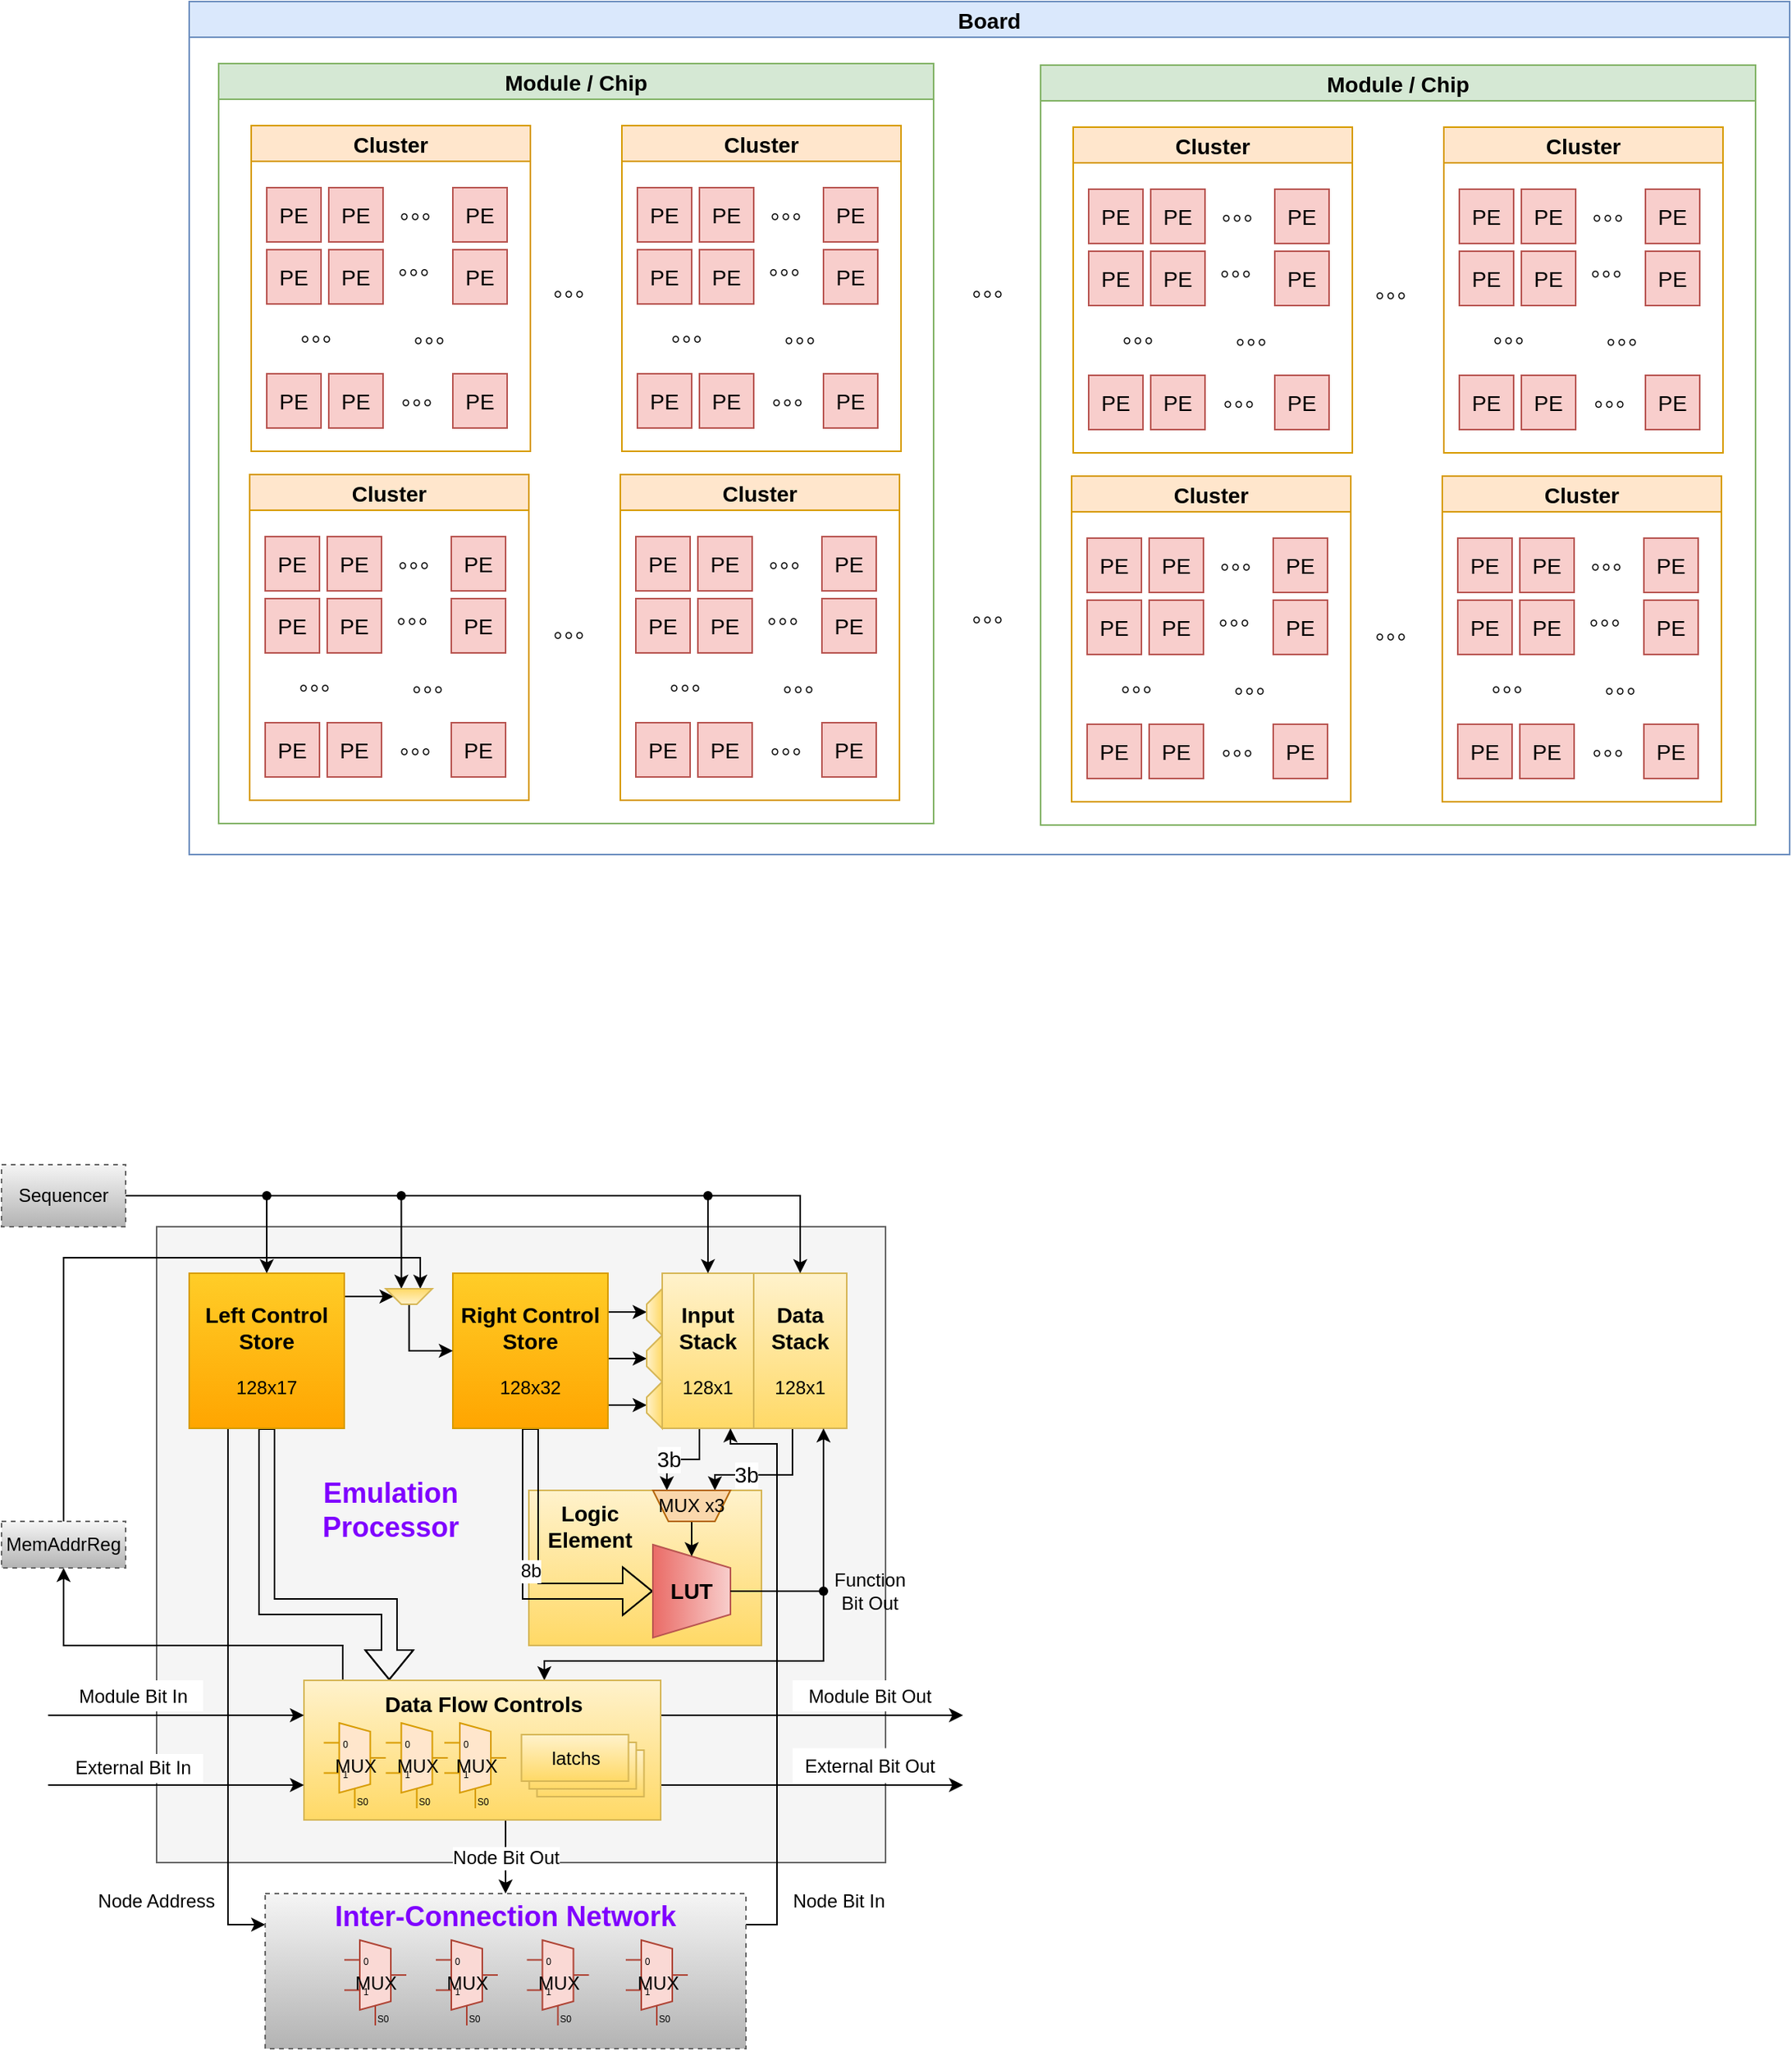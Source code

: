 <mxfile version="25.0.3">
  <diagram name="第 1 页" id="XUbEhQ1bskCTZdBXs4Iz">
    <mxGraphModel dx="2603" dy="738" grid="1" gridSize="10" guides="1" tooltips="1" connect="1" arrows="1" fold="1" page="1" pageScale="1" pageWidth="1169" pageHeight="827" math="0" shadow="0">
      <root>
        <mxCell id="0" />
        <mxCell id="1" parent="0" />
        <mxCell id="D74TR6SnFDzBrUBwtWsB-1" value="" style="rounded=0;whiteSpace=wrap;html=1;fillColor=#f5f5f5;strokeColor=#666666;verticalAlign=middle;fontColor=#333333;" vertex="1" parent="1">
          <mxGeometry x="20" y="830" width="470" height="410" as="geometry" />
        </mxCell>
        <mxCell id="D74TR6SnFDzBrUBwtWsB-2" style="edgeStyle=orthogonalEdgeStyle;rounded=0;orthogonalLoop=1;jettySize=auto;html=1;fontSize=12;endArrow=classic;endFill=1;" edge="1" parent="1" source="D74TR6SnFDzBrUBwtWsB-173" target="D74TR6SnFDzBrUBwtWsB-158">
          <mxGeometry relative="1" as="geometry">
            <mxPoint x="410" y="1170" as="targetPoint" />
            <mxPoint x="480" y="1160" as="sourcePoint" />
            <Array as="points">
              <mxPoint x="450" y="1110" />
              <mxPoint x="270" y="1110" />
            </Array>
          </mxGeometry>
        </mxCell>
        <mxCell id="D74TR6SnFDzBrUBwtWsB-3" value="" style="rounded=0;whiteSpace=wrap;html=1;fillColor=#fff2cc;gradientColor=#ffd966;strokeColor=#d6b656;verticalAlign=middle;" vertex="1" parent="1">
          <mxGeometry x="260" y="1000" width="150" height="100" as="geometry" />
        </mxCell>
        <mxCell id="D74TR6SnFDzBrUBwtWsB-4" value="Board" style="swimlane;strokeColor=#6c8ebf;fontSize=14;fillColor=#dae8fc;" vertex="1" parent="1">
          <mxGeometry x="41" y="40" width="1032" height="550" as="geometry" />
        </mxCell>
        <mxCell id="D74TR6SnFDzBrUBwtWsB-5" value="Module / Chip" style="swimlane;strokeColor=#82b366;fontSize=14;fillColor=#d5e8d4;" vertex="1" parent="D74TR6SnFDzBrUBwtWsB-4">
          <mxGeometry x="19" y="40" width="461" height="490" as="geometry" />
        </mxCell>
        <mxCell id="D74TR6SnFDzBrUBwtWsB-6" value="Cluster" style="swimlane;strokeColor=#d79b00;fontSize=14;fillColor=#ffe6cc;" vertex="1" parent="D74TR6SnFDzBrUBwtWsB-5">
          <mxGeometry x="21" y="40" width="180" height="210" as="geometry" />
        </mxCell>
        <mxCell id="D74TR6SnFDzBrUBwtWsB-7" value="PE" style="whiteSpace=wrap;html=1;aspect=fixed;strokeColor=#b85450;fontSize=14;fillColor=#f8cecc;" vertex="1" parent="D74TR6SnFDzBrUBwtWsB-6">
          <mxGeometry x="10" y="40" width="35" height="35" as="geometry" />
        </mxCell>
        <mxCell id="D74TR6SnFDzBrUBwtWsB-8" value="PE" style="whiteSpace=wrap;html=1;aspect=fixed;strokeColor=#b85450;fontSize=14;fillColor=#f8cecc;" vertex="1" parent="D74TR6SnFDzBrUBwtWsB-6">
          <mxGeometry x="50" y="40" width="35" height="35" as="geometry" />
        </mxCell>
        <mxCell id="D74TR6SnFDzBrUBwtWsB-9" value="PE" style="whiteSpace=wrap;html=1;aspect=fixed;strokeColor=#b85450;fontSize=14;fillColor=#f8cecc;" vertex="1" parent="D74TR6SnFDzBrUBwtWsB-6">
          <mxGeometry x="130" y="40" width="35" height="35" as="geometry" />
        </mxCell>
        <mxCell id="D74TR6SnFDzBrUBwtWsB-10" value="PE" style="whiteSpace=wrap;html=1;aspect=fixed;strokeColor=#b85450;fontSize=14;fillColor=#f8cecc;" vertex="1" parent="D74TR6SnFDzBrUBwtWsB-6">
          <mxGeometry x="10" y="80" width="35" height="35" as="geometry" />
        </mxCell>
        <mxCell id="D74TR6SnFDzBrUBwtWsB-11" value="PE" style="whiteSpace=wrap;html=1;aspect=fixed;strokeColor=#b85450;fontSize=14;fillColor=#f8cecc;" vertex="1" parent="D74TR6SnFDzBrUBwtWsB-6">
          <mxGeometry x="50" y="80" width="35" height="35" as="geometry" />
        </mxCell>
        <mxCell id="D74TR6SnFDzBrUBwtWsB-12" value="PE" style="whiteSpace=wrap;html=1;aspect=fixed;strokeColor=#b85450;fontSize=14;fillColor=#f8cecc;" vertex="1" parent="D74TR6SnFDzBrUBwtWsB-6">
          <mxGeometry x="130" y="80" width="35" height="35" as="geometry" />
        </mxCell>
        <mxCell id="D74TR6SnFDzBrUBwtWsB-13" value="PE" style="whiteSpace=wrap;html=1;aspect=fixed;strokeColor=#b85450;fontSize=14;fillColor=#f8cecc;" vertex="1" parent="D74TR6SnFDzBrUBwtWsB-6">
          <mxGeometry x="10" y="160" width="35" height="35" as="geometry" />
        </mxCell>
        <mxCell id="D74TR6SnFDzBrUBwtWsB-14" value="PE" style="whiteSpace=wrap;html=1;aspect=fixed;strokeColor=#b85450;fontSize=14;fillColor=#f8cecc;" vertex="1" parent="D74TR6SnFDzBrUBwtWsB-6">
          <mxGeometry x="50" y="160" width="35" height="35" as="geometry" />
        </mxCell>
        <mxCell id="D74TR6SnFDzBrUBwtWsB-15" value="PE" style="whiteSpace=wrap;html=1;aspect=fixed;strokeColor=#b85450;fontSize=14;fillColor=#f8cecc;" vertex="1" parent="D74TR6SnFDzBrUBwtWsB-6">
          <mxGeometry x="130" y="160" width="35" height="35" as="geometry" />
        </mxCell>
        <mxCell id="D74TR6SnFDzBrUBwtWsB-16" value="。。。" style="text;html=1;strokeColor=none;fillColor=none;align=center;verticalAlign=middle;whiteSpace=wrap;rounded=0;fontSize=14;fontColor=#000000;" vertex="1" parent="D74TR6SnFDzBrUBwtWsB-6">
          <mxGeometry x="90" y="40" width="40" height="30" as="geometry" />
        </mxCell>
        <mxCell id="D74TR6SnFDzBrUBwtWsB-17" value="。。。" style="text;html=1;strokeColor=none;fillColor=none;align=center;verticalAlign=middle;whiteSpace=wrap;rounded=0;fontSize=14;fontColor=#000000;" vertex="1" parent="D74TR6SnFDzBrUBwtWsB-6">
          <mxGeometry x="89" y="76" width="40" height="30" as="geometry" />
        </mxCell>
        <mxCell id="D74TR6SnFDzBrUBwtWsB-18" value="。。。" style="text;html=1;strokeColor=none;fillColor=none;align=center;verticalAlign=middle;whiteSpace=wrap;rounded=0;fontSize=14;fontColor=#000000;" vertex="1" parent="D74TR6SnFDzBrUBwtWsB-6">
          <mxGeometry x="91" y="160" width="40" height="30" as="geometry" />
        </mxCell>
        <mxCell id="D74TR6SnFDzBrUBwtWsB-19" value="。。。" style="text;html=1;strokeColor=none;fillColor=none;align=center;verticalAlign=middle;whiteSpace=wrap;rounded=0;fontSize=14;fontColor=#000000;" vertex="1" parent="D74TR6SnFDzBrUBwtWsB-6">
          <mxGeometry x="26" y="119" width="40" height="30" as="geometry" />
        </mxCell>
        <mxCell id="D74TR6SnFDzBrUBwtWsB-20" value="。。。" style="text;html=1;strokeColor=none;fillColor=none;align=center;verticalAlign=middle;whiteSpace=wrap;rounded=0;fontSize=14;fontColor=#000000;" vertex="1" parent="D74TR6SnFDzBrUBwtWsB-6">
          <mxGeometry x="99" y="120" width="40" height="30" as="geometry" />
        </mxCell>
        <mxCell id="D74TR6SnFDzBrUBwtWsB-21" value="。。。" style="text;html=1;strokeColor=none;fillColor=none;align=center;verticalAlign=middle;whiteSpace=wrap;rounded=0;fontSize=14;fontColor=#000000;" vertex="1" parent="D74TR6SnFDzBrUBwtWsB-5">
          <mxGeometry x="210" y="130" width="40" height="30" as="geometry" />
        </mxCell>
        <mxCell id="D74TR6SnFDzBrUBwtWsB-22" value="。。。" style="text;html=1;strokeColor=none;fillColor=none;align=center;verticalAlign=middle;whiteSpace=wrap;rounded=0;fontSize=14;fontColor=#000000;" vertex="1" parent="D74TR6SnFDzBrUBwtWsB-5">
          <mxGeometry x="210" y="350" width="40" height="30" as="geometry" />
        </mxCell>
        <mxCell id="D74TR6SnFDzBrUBwtWsB-23" value="Cluster" style="swimlane;strokeColor=#d79b00;fontSize=14;fillColor=#ffe6cc;" vertex="1" parent="D74TR6SnFDzBrUBwtWsB-5">
          <mxGeometry x="260" y="40" width="180" height="210" as="geometry" />
        </mxCell>
        <mxCell id="D74TR6SnFDzBrUBwtWsB-24" value="PE" style="whiteSpace=wrap;html=1;aspect=fixed;strokeColor=#b85450;fontSize=14;fillColor=#f8cecc;" vertex="1" parent="D74TR6SnFDzBrUBwtWsB-23">
          <mxGeometry x="10" y="40" width="35" height="35" as="geometry" />
        </mxCell>
        <mxCell id="D74TR6SnFDzBrUBwtWsB-25" value="PE" style="whiteSpace=wrap;html=1;aspect=fixed;strokeColor=#b85450;fontSize=14;fillColor=#f8cecc;" vertex="1" parent="D74TR6SnFDzBrUBwtWsB-23">
          <mxGeometry x="50" y="40" width="35" height="35" as="geometry" />
        </mxCell>
        <mxCell id="D74TR6SnFDzBrUBwtWsB-26" value="PE" style="whiteSpace=wrap;html=1;aspect=fixed;strokeColor=#b85450;fontSize=14;fillColor=#f8cecc;" vertex="1" parent="D74TR6SnFDzBrUBwtWsB-23">
          <mxGeometry x="130" y="40" width="35" height="35" as="geometry" />
        </mxCell>
        <mxCell id="D74TR6SnFDzBrUBwtWsB-27" value="PE" style="whiteSpace=wrap;html=1;aspect=fixed;strokeColor=#b85450;fontSize=14;fillColor=#f8cecc;" vertex="1" parent="D74TR6SnFDzBrUBwtWsB-23">
          <mxGeometry x="10" y="80" width="35" height="35" as="geometry" />
        </mxCell>
        <mxCell id="D74TR6SnFDzBrUBwtWsB-28" value="PE" style="whiteSpace=wrap;html=1;aspect=fixed;strokeColor=#b85450;fontSize=14;fillColor=#f8cecc;" vertex="1" parent="D74TR6SnFDzBrUBwtWsB-23">
          <mxGeometry x="50" y="80" width="35" height="35" as="geometry" />
        </mxCell>
        <mxCell id="D74TR6SnFDzBrUBwtWsB-29" value="PE" style="whiteSpace=wrap;html=1;aspect=fixed;strokeColor=#b85450;fontSize=14;fillColor=#f8cecc;" vertex="1" parent="D74TR6SnFDzBrUBwtWsB-23">
          <mxGeometry x="130" y="80" width="35" height="35" as="geometry" />
        </mxCell>
        <mxCell id="D74TR6SnFDzBrUBwtWsB-30" value="PE" style="whiteSpace=wrap;html=1;aspect=fixed;strokeColor=#b85450;fontSize=14;fillColor=#f8cecc;" vertex="1" parent="D74TR6SnFDzBrUBwtWsB-23">
          <mxGeometry x="10" y="160" width="35" height="35" as="geometry" />
        </mxCell>
        <mxCell id="D74TR6SnFDzBrUBwtWsB-31" value="PE" style="whiteSpace=wrap;html=1;aspect=fixed;strokeColor=#b85450;fontSize=14;fillColor=#f8cecc;" vertex="1" parent="D74TR6SnFDzBrUBwtWsB-23">
          <mxGeometry x="50" y="160" width="35" height="35" as="geometry" />
        </mxCell>
        <mxCell id="D74TR6SnFDzBrUBwtWsB-32" value="PE" style="whiteSpace=wrap;html=1;aspect=fixed;strokeColor=#b85450;fontSize=14;fillColor=#f8cecc;" vertex="1" parent="D74TR6SnFDzBrUBwtWsB-23">
          <mxGeometry x="130" y="160" width="35" height="35" as="geometry" />
        </mxCell>
        <mxCell id="D74TR6SnFDzBrUBwtWsB-33" value="。。。" style="text;html=1;strokeColor=none;fillColor=none;align=center;verticalAlign=middle;whiteSpace=wrap;rounded=0;fontSize=14;fontColor=#000000;" vertex="1" parent="D74TR6SnFDzBrUBwtWsB-23">
          <mxGeometry x="90" y="40" width="40" height="30" as="geometry" />
        </mxCell>
        <mxCell id="D74TR6SnFDzBrUBwtWsB-34" value="。。。" style="text;html=1;strokeColor=none;fillColor=none;align=center;verticalAlign=middle;whiteSpace=wrap;rounded=0;fontSize=14;fontColor=#000000;" vertex="1" parent="D74TR6SnFDzBrUBwtWsB-23">
          <mxGeometry x="89" y="76" width="40" height="30" as="geometry" />
        </mxCell>
        <mxCell id="D74TR6SnFDzBrUBwtWsB-35" value="。。。" style="text;html=1;strokeColor=none;fillColor=none;align=center;verticalAlign=middle;whiteSpace=wrap;rounded=0;fontSize=14;fontColor=#000000;" vertex="1" parent="D74TR6SnFDzBrUBwtWsB-23">
          <mxGeometry x="91" y="160" width="40" height="30" as="geometry" />
        </mxCell>
        <mxCell id="D74TR6SnFDzBrUBwtWsB-36" value="。。。" style="text;html=1;strokeColor=none;fillColor=none;align=center;verticalAlign=middle;whiteSpace=wrap;rounded=0;fontSize=14;fontColor=#000000;" vertex="1" parent="D74TR6SnFDzBrUBwtWsB-23">
          <mxGeometry x="26" y="119" width="40" height="30" as="geometry" />
        </mxCell>
        <mxCell id="D74TR6SnFDzBrUBwtWsB-37" value="。。。" style="text;html=1;strokeColor=none;fillColor=none;align=center;verticalAlign=middle;whiteSpace=wrap;rounded=0;fontSize=14;fontColor=#000000;" vertex="1" parent="D74TR6SnFDzBrUBwtWsB-23">
          <mxGeometry x="99" y="120" width="40" height="30" as="geometry" />
        </mxCell>
        <mxCell id="D74TR6SnFDzBrUBwtWsB-38" value="Cluster" style="swimlane;strokeColor=#d79b00;fontSize=14;fillColor=#ffe6cc;" vertex="1" parent="D74TR6SnFDzBrUBwtWsB-5">
          <mxGeometry x="20" y="265" width="180" height="210" as="geometry" />
        </mxCell>
        <mxCell id="D74TR6SnFDzBrUBwtWsB-39" value="PE" style="whiteSpace=wrap;html=1;aspect=fixed;strokeColor=#b85450;fontSize=14;fillColor=#f8cecc;" vertex="1" parent="D74TR6SnFDzBrUBwtWsB-38">
          <mxGeometry x="10" y="40" width="35" height="35" as="geometry" />
        </mxCell>
        <mxCell id="D74TR6SnFDzBrUBwtWsB-40" value="PE" style="whiteSpace=wrap;html=1;aspect=fixed;strokeColor=#b85450;fontSize=14;fillColor=#f8cecc;" vertex="1" parent="D74TR6SnFDzBrUBwtWsB-38">
          <mxGeometry x="50" y="40" width="35" height="35" as="geometry" />
        </mxCell>
        <mxCell id="D74TR6SnFDzBrUBwtWsB-41" value="PE" style="whiteSpace=wrap;html=1;aspect=fixed;strokeColor=#b85450;fontSize=14;fillColor=#f8cecc;" vertex="1" parent="D74TR6SnFDzBrUBwtWsB-38">
          <mxGeometry x="130" y="40" width="35" height="35" as="geometry" />
        </mxCell>
        <mxCell id="D74TR6SnFDzBrUBwtWsB-42" value="PE" style="whiteSpace=wrap;html=1;aspect=fixed;strokeColor=#b85450;fontSize=14;fillColor=#f8cecc;" vertex="1" parent="D74TR6SnFDzBrUBwtWsB-38">
          <mxGeometry x="10" y="80" width="35" height="35" as="geometry" />
        </mxCell>
        <mxCell id="D74TR6SnFDzBrUBwtWsB-43" value="PE" style="whiteSpace=wrap;html=1;aspect=fixed;strokeColor=#b85450;fontSize=14;fillColor=#f8cecc;" vertex="1" parent="D74TR6SnFDzBrUBwtWsB-38">
          <mxGeometry x="50" y="80" width="35" height="35" as="geometry" />
        </mxCell>
        <mxCell id="D74TR6SnFDzBrUBwtWsB-44" value="PE" style="whiteSpace=wrap;html=1;aspect=fixed;strokeColor=#b85450;fontSize=14;fillColor=#f8cecc;" vertex="1" parent="D74TR6SnFDzBrUBwtWsB-38">
          <mxGeometry x="130" y="80" width="35" height="35" as="geometry" />
        </mxCell>
        <mxCell id="D74TR6SnFDzBrUBwtWsB-45" value="PE" style="whiteSpace=wrap;html=1;aspect=fixed;strokeColor=#b85450;fontSize=14;fillColor=#f8cecc;" vertex="1" parent="D74TR6SnFDzBrUBwtWsB-38">
          <mxGeometry x="10" y="160" width="35" height="35" as="geometry" />
        </mxCell>
        <mxCell id="D74TR6SnFDzBrUBwtWsB-46" value="PE" style="whiteSpace=wrap;html=1;aspect=fixed;strokeColor=#b85450;fontSize=14;fillColor=#f8cecc;" vertex="1" parent="D74TR6SnFDzBrUBwtWsB-38">
          <mxGeometry x="50" y="160" width="35" height="35" as="geometry" />
        </mxCell>
        <mxCell id="D74TR6SnFDzBrUBwtWsB-47" value="PE" style="whiteSpace=wrap;html=1;aspect=fixed;strokeColor=#b85450;fontSize=14;fillColor=#f8cecc;" vertex="1" parent="D74TR6SnFDzBrUBwtWsB-38">
          <mxGeometry x="130" y="160" width="35" height="35" as="geometry" />
        </mxCell>
        <mxCell id="D74TR6SnFDzBrUBwtWsB-48" value="。。。" style="text;html=1;strokeColor=none;fillColor=none;align=center;verticalAlign=middle;whiteSpace=wrap;rounded=0;fontSize=14;fontColor=#000000;" vertex="1" parent="D74TR6SnFDzBrUBwtWsB-38">
          <mxGeometry x="90" y="40" width="40" height="30" as="geometry" />
        </mxCell>
        <mxCell id="D74TR6SnFDzBrUBwtWsB-49" value="。。。" style="text;html=1;strokeColor=none;fillColor=none;align=center;verticalAlign=middle;whiteSpace=wrap;rounded=0;fontSize=14;fontColor=#000000;" vertex="1" parent="D74TR6SnFDzBrUBwtWsB-38">
          <mxGeometry x="89" y="76" width="40" height="30" as="geometry" />
        </mxCell>
        <mxCell id="D74TR6SnFDzBrUBwtWsB-50" value="。。。" style="text;html=1;strokeColor=none;fillColor=none;align=center;verticalAlign=middle;whiteSpace=wrap;rounded=0;fontSize=14;fontColor=#000000;" vertex="1" parent="D74TR6SnFDzBrUBwtWsB-38">
          <mxGeometry x="91" y="160" width="40" height="30" as="geometry" />
        </mxCell>
        <mxCell id="D74TR6SnFDzBrUBwtWsB-51" value="。。。" style="text;html=1;strokeColor=none;fillColor=none;align=center;verticalAlign=middle;whiteSpace=wrap;rounded=0;fontSize=14;fontColor=#000000;" vertex="1" parent="D74TR6SnFDzBrUBwtWsB-38">
          <mxGeometry x="26" y="119" width="40" height="30" as="geometry" />
        </mxCell>
        <mxCell id="D74TR6SnFDzBrUBwtWsB-52" value="。。。" style="text;html=1;strokeColor=none;fillColor=none;align=center;verticalAlign=middle;whiteSpace=wrap;rounded=0;fontSize=14;fontColor=#000000;" vertex="1" parent="D74TR6SnFDzBrUBwtWsB-38">
          <mxGeometry x="99" y="120" width="40" height="30" as="geometry" />
        </mxCell>
        <mxCell id="D74TR6SnFDzBrUBwtWsB-53" value="Cluster" style="swimlane;strokeColor=#d79b00;fontSize=14;fillColor=#ffe6cc;" vertex="1" parent="D74TR6SnFDzBrUBwtWsB-5">
          <mxGeometry x="259" y="265" width="180" height="210" as="geometry" />
        </mxCell>
        <mxCell id="D74TR6SnFDzBrUBwtWsB-54" value="PE" style="whiteSpace=wrap;html=1;aspect=fixed;strokeColor=#b85450;fontSize=14;fillColor=#f8cecc;" vertex="1" parent="D74TR6SnFDzBrUBwtWsB-53">
          <mxGeometry x="10" y="40" width="35" height="35" as="geometry" />
        </mxCell>
        <mxCell id="D74TR6SnFDzBrUBwtWsB-55" value="PE" style="whiteSpace=wrap;html=1;aspect=fixed;strokeColor=#b85450;fontSize=14;fillColor=#f8cecc;" vertex="1" parent="D74TR6SnFDzBrUBwtWsB-53">
          <mxGeometry x="50" y="40" width="35" height="35" as="geometry" />
        </mxCell>
        <mxCell id="D74TR6SnFDzBrUBwtWsB-56" value="PE" style="whiteSpace=wrap;html=1;aspect=fixed;strokeColor=#b85450;fontSize=14;fillColor=#f8cecc;" vertex="1" parent="D74TR6SnFDzBrUBwtWsB-53">
          <mxGeometry x="130" y="40" width="35" height="35" as="geometry" />
        </mxCell>
        <mxCell id="D74TR6SnFDzBrUBwtWsB-57" value="PE" style="whiteSpace=wrap;html=1;aspect=fixed;strokeColor=#b85450;fontSize=14;fillColor=#f8cecc;" vertex="1" parent="D74TR6SnFDzBrUBwtWsB-53">
          <mxGeometry x="10" y="80" width="35" height="35" as="geometry" />
        </mxCell>
        <mxCell id="D74TR6SnFDzBrUBwtWsB-58" value="PE" style="whiteSpace=wrap;html=1;aspect=fixed;strokeColor=#b85450;fontSize=14;fillColor=#f8cecc;" vertex="1" parent="D74TR6SnFDzBrUBwtWsB-53">
          <mxGeometry x="50" y="80" width="35" height="35" as="geometry" />
        </mxCell>
        <mxCell id="D74TR6SnFDzBrUBwtWsB-59" value="PE" style="whiteSpace=wrap;html=1;aspect=fixed;strokeColor=#b85450;fontSize=14;fillColor=#f8cecc;" vertex="1" parent="D74TR6SnFDzBrUBwtWsB-53">
          <mxGeometry x="130" y="80" width="35" height="35" as="geometry" />
        </mxCell>
        <mxCell id="D74TR6SnFDzBrUBwtWsB-60" value="PE" style="whiteSpace=wrap;html=1;aspect=fixed;strokeColor=#b85450;fontSize=14;fillColor=#f8cecc;" vertex="1" parent="D74TR6SnFDzBrUBwtWsB-53">
          <mxGeometry x="10" y="160" width="35" height="35" as="geometry" />
        </mxCell>
        <mxCell id="D74TR6SnFDzBrUBwtWsB-61" value="PE" style="whiteSpace=wrap;html=1;aspect=fixed;strokeColor=#b85450;fontSize=14;fillColor=#f8cecc;" vertex="1" parent="D74TR6SnFDzBrUBwtWsB-53">
          <mxGeometry x="50" y="160" width="35" height="35" as="geometry" />
        </mxCell>
        <mxCell id="D74TR6SnFDzBrUBwtWsB-62" value="PE" style="whiteSpace=wrap;html=1;aspect=fixed;strokeColor=#b85450;fontSize=14;fillColor=#f8cecc;" vertex="1" parent="D74TR6SnFDzBrUBwtWsB-53">
          <mxGeometry x="130" y="160" width="35" height="35" as="geometry" />
        </mxCell>
        <mxCell id="D74TR6SnFDzBrUBwtWsB-63" value="。。。" style="text;html=1;strokeColor=none;fillColor=none;align=center;verticalAlign=middle;whiteSpace=wrap;rounded=0;fontSize=14;fontColor=#000000;" vertex="1" parent="D74TR6SnFDzBrUBwtWsB-53">
          <mxGeometry x="90" y="40" width="40" height="30" as="geometry" />
        </mxCell>
        <mxCell id="D74TR6SnFDzBrUBwtWsB-64" value="。。。" style="text;html=1;strokeColor=none;fillColor=none;align=center;verticalAlign=middle;whiteSpace=wrap;rounded=0;fontSize=14;fontColor=#000000;" vertex="1" parent="D74TR6SnFDzBrUBwtWsB-53">
          <mxGeometry x="89" y="76" width="40" height="30" as="geometry" />
        </mxCell>
        <mxCell id="D74TR6SnFDzBrUBwtWsB-65" value="。。。" style="text;html=1;strokeColor=none;fillColor=none;align=center;verticalAlign=middle;whiteSpace=wrap;rounded=0;fontSize=14;fontColor=#000000;" vertex="1" parent="D74TR6SnFDzBrUBwtWsB-53">
          <mxGeometry x="91" y="160" width="40" height="30" as="geometry" />
        </mxCell>
        <mxCell id="D74TR6SnFDzBrUBwtWsB-66" value="。。。" style="text;html=1;strokeColor=none;fillColor=none;align=center;verticalAlign=middle;whiteSpace=wrap;rounded=0;fontSize=14;fontColor=#000000;" vertex="1" parent="D74TR6SnFDzBrUBwtWsB-53">
          <mxGeometry x="26" y="119" width="40" height="30" as="geometry" />
        </mxCell>
        <mxCell id="D74TR6SnFDzBrUBwtWsB-67" value="。。。" style="text;html=1;strokeColor=none;fillColor=none;align=center;verticalAlign=middle;whiteSpace=wrap;rounded=0;fontSize=14;fontColor=#000000;" vertex="1" parent="D74TR6SnFDzBrUBwtWsB-53">
          <mxGeometry x="99" y="120" width="40" height="30" as="geometry" />
        </mxCell>
        <mxCell id="D74TR6SnFDzBrUBwtWsB-68" value="。。。" style="text;html=1;strokeColor=none;fillColor=none;align=center;verticalAlign=middle;whiteSpace=wrap;rounded=0;fontSize=14;fontColor=#000000;" vertex="1" parent="D74TR6SnFDzBrUBwtWsB-4">
          <mxGeometry x="499" y="170" width="40" height="30" as="geometry" />
        </mxCell>
        <mxCell id="D74TR6SnFDzBrUBwtWsB-69" value="。。。" style="text;html=1;strokeColor=none;fillColor=none;align=center;verticalAlign=middle;whiteSpace=wrap;rounded=0;fontSize=14;fontColor=#000000;" vertex="1" parent="D74TR6SnFDzBrUBwtWsB-4">
          <mxGeometry x="499" y="380" width="40" height="30" as="geometry" />
        </mxCell>
        <mxCell id="D74TR6SnFDzBrUBwtWsB-70" value="Module / Chip" style="swimlane;strokeColor=#82b366;fontSize=14;fillColor=#d5e8d4;" vertex="1" parent="D74TR6SnFDzBrUBwtWsB-4">
          <mxGeometry x="549" y="41" width="461" height="490" as="geometry" />
        </mxCell>
        <mxCell id="D74TR6SnFDzBrUBwtWsB-71" value="Cluster" style="swimlane;strokeColor=#d79b00;fontSize=14;fillColor=#ffe6cc;" vertex="1" parent="D74TR6SnFDzBrUBwtWsB-70">
          <mxGeometry x="21" y="40" width="180" height="210" as="geometry" />
        </mxCell>
        <mxCell id="D74TR6SnFDzBrUBwtWsB-72" value="PE" style="whiteSpace=wrap;html=1;aspect=fixed;strokeColor=#b85450;fontSize=14;fillColor=#f8cecc;" vertex="1" parent="D74TR6SnFDzBrUBwtWsB-71">
          <mxGeometry x="10" y="40" width="35" height="35" as="geometry" />
        </mxCell>
        <mxCell id="D74TR6SnFDzBrUBwtWsB-73" value="PE" style="whiteSpace=wrap;html=1;aspect=fixed;strokeColor=#b85450;fontSize=14;fillColor=#f8cecc;" vertex="1" parent="D74TR6SnFDzBrUBwtWsB-71">
          <mxGeometry x="50" y="40" width="35" height="35" as="geometry" />
        </mxCell>
        <mxCell id="D74TR6SnFDzBrUBwtWsB-74" value="PE" style="whiteSpace=wrap;html=1;aspect=fixed;strokeColor=#b85450;fontSize=14;fillColor=#f8cecc;" vertex="1" parent="D74TR6SnFDzBrUBwtWsB-71">
          <mxGeometry x="130" y="40" width="35" height="35" as="geometry" />
        </mxCell>
        <mxCell id="D74TR6SnFDzBrUBwtWsB-75" value="PE" style="whiteSpace=wrap;html=1;aspect=fixed;strokeColor=#b85450;fontSize=14;fillColor=#f8cecc;" vertex="1" parent="D74TR6SnFDzBrUBwtWsB-71">
          <mxGeometry x="10" y="80" width="35" height="35" as="geometry" />
        </mxCell>
        <mxCell id="D74TR6SnFDzBrUBwtWsB-76" value="PE" style="whiteSpace=wrap;html=1;aspect=fixed;strokeColor=#b85450;fontSize=14;fillColor=#f8cecc;" vertex="1" parent="D74TR6SnFDzBrUBwtWsB-71">
          <mxGeometry x="50" y="80" width="35" height="35" as="geometry" />
        </mxCell>
        <mxCell id="D74TR6SnFDzBrUBwtWsB-77" value="PE" style="whiteSpace=wrap;html=1;aspect=fixed;strokeColor=#b85450;fontSize=14;fillColor=#f8cecc;" vertex="1" parent="D74TR6SnFDzBrUBwtWsB-71">
          <mxGeometry x="130" y="80" width="35" height="35" as="geometry" />
        </mxCell>
        <mxCell id="D74TR6SnFDzBrUBwtWsB-78" value="PE" style="whiteSpace=wrap;html=1;aspect=fixed;strokeColor=#b85450;fontSize=14;fillColor=#f8cecc;" vertex="1" parent="D74TR6SnFDzBrUBwtWsB-71">
          <mxGeometry x="10" y="160" width="35" height="35" as="geometry" />
        </mxCell>
        <mxCell id="D74TR6SnFDzBrUBwtWsB-79" value="PE" style="whiteSpace=wrap;html=1;aspect=fixed;strokeColor=#b85450;fontSize=14;fillColor=#f8cecc;" vertex="1" parent="D74TR6SnFDzBrUBwtWsB-71">
          <mxGeometry x="50" y="160" width="35" height="35" as="geometry" />
        </mxCell>
        <mxCell id="D74TR6SnFDzBrUBwtWsB-80" value="PE" style="whiteSpace=wrap;html=1;aspect=fixed;strokeColor=#b85450;fontSize=14;fillColor=#f8cecc;" vertex="1" parent="D74TR6SnFDzBrUBwtWsB-71">
          <mxGeometry x="130" y="160" width="35" height="35" as="geometry" />
        </mxCell>
        <mxCell id="D74TR6SnFDzBrUBwtWsB-81" value="。。。" style="text;html=1;strokeColor=none;fillColor=none;align=center;verticalAlign=middle;whiteSpace=wrap;rounded=0;fontSize=14;fontColor=#000000;" vertex="1" parent="D74TR6SnFDzBrUBwtWsB-71">
          <mxGeometry x="90" y="40" width="40" height="30" as="geometry" />
        </mxCell>
        <mxCell id="D74TR6SnFDzBrUBwtWsB-82" value="。。。" style="text;html=1;strokeColor=none;fillColor=none;align=center;verticalAlign=middle;whiteSpace=wrap;rounded=0;fontSize=14;fontColor=#000000;" vertex="1" parent="D74TR6SnFDzBrUBwtWsB-71">
          <mxGeometry x="89" y="76" width="40" height="30" as="geometry" />
        </mxCell>
        <mxCell id="D74TR6SnFDzBrUBwtWsB-83" value="。。。" style="text;html=1;strokeColor=none;fillColor=none;align=center;verticalAlign=middle;whiteSpace=wrap;rounded=0;fontSize=14;fontColor=#000000;" vertex="1" parent="D74TR6SnFDzBrUBwtWsB-71">
          <mxGeometry x="91" y="160" width="40" height="30" as="geometry" />
        </mxCell>
        <mxCell id="D74TR6SnFDzBrUBwtWsB-84" value="。。。" style="text;html=1;strokeColor=none;fillColor=none;align=center;verticalAlign=middle;whiteSpace=wrap;rounded=0;fontSize=14;fontColor=#000000;" vertex="1" parent="D74TR6SnFDzBrUBwtWsB-71">
          <mxGeometry x="26" y="119" width="40" height="30" as="geometry" />
        </mxCell>
        <mxCell id="D74TR6SnFDzBrUBwtWsB-85" value="。。。" style="text;html=1;strokeColor=none;fillColor=none;align=center;verticalAlign=middle;whiteSpace=wrap;rounded=0;fontSize=14;fontColor=#000000;" vertex="1" parent="D74TR6SnFDzBrUBwtWsB-71">
          <mxGeometry x="99" y="120" width="40" height="30" as="geometry" />
        </mxCell>
        <mxCell id="D74TR6SnFDzBrUBwtWsB-86" value="。。。" style="text;html=1;strokeColor=none;fillColor=none;align=center;verticalAlign=middle;whiteSpace=wrap;rounded=0;fontSize=14;fontColor=#000000;" vertex="1" parent="D74TR6SnFDzBrUBwtWsB-70">
          <mxGeometry x="210" y="130" width="40" height="30" as="geometry" />
        </mxCell>
        <mxCell id="D74TR6SnFDzBrUBwtWsB-87" value="。。。" style="text;html=1;strokeColor=none;fillColor=none;align=center;verticalAlign=middle;whiteSpace=wrap;rounded=0;fontSize=14;fontColor=#000000;" vertex="1" parent="D74TR6SnFDzBrUBwtWsB-70">
          <mxGeometry x="210" y="350" width="40" height="30" as="geometry" />
        </mxCell>
        <mxCell id="D74TR6SnFDzBrUBwtWsB-88" value="Cluster" style="swimlane;strokeColor=#d79b00;fontSize=14;fillColor=#ffe6cc;" vertex="1" parent="D74TR6SnFDzBrUBwtWsB-70">
          <mxGeometry x="260" y="40" width="180" height="210" as="geometry" />
        </mxCell>
        <mxCell id="D74TR6SnFDzBrUBwtWsB-89" value="PE" style="whiteSpace=wrap;html=1;aspect=fixed;strokeColor=#b85450;fontSize=14;fillColor=#f8cecc;" vertex="1" parent="D74TR6SnFDzBrUBwtWsB-88">
          <mxGeometry x="10" y="40" width="35" height="35" as="geometry" />
        </mxCell>
        <mxCell id="D74TR6SnFDzBrUBwtWsB-90" value="PE" style="whiteSpace=wrap;html=1;aspect=fixed;strokeColor=#b85450;fontSize=14;fillColor=#f8cecc;" vertex="1" parent="D74TR6SnFDzBrUBwtWsB-88">
          <mxGeometry x="50" y="40" width="35" height="35" as="geometry" />
        </mxCell>
        <mxCell id="D74TR6SnFDzBrUBwtWsB-91" value="PE" style="whiteSpace=wrap;html=1;aspect=fixed;strokeColor=#b85450;fontSize=14;fillColor=#f8cecc;" vertex="1" parent="D74TR6SnFDzBrUBwtWsB-88">
          <mxGeometry x="130" y="40" width="35" height="35" as="geometry" />
        </mxCell>
        <mxCell id="D74TR6SnFDzBrUBwtWsB-92" value="PE" style="whiteSpace=wrap;html=1;aspect=fixed;strokeColor=#b85450;fontSize=14;fillColor=#f8cecc;" vertex="1" parent="D74TR6SnFDzBrUBwtWsB-88">
          <mxGeometry x="10" y="80" width="35" height="35" as="geometry" />
        </mxCell>
        <mxCell id="D74TR6SnFDzBrUBwtWsB-93" value="PE" style="whiteSpace=wrap;html=1;aspect=fixed;strokeColor=#b85450;fontSize=14;fillColor=#f8cecc;" vertex="1" parent="D74TR6SnFDzBrUBwtWsB-88">
          <mxGeometry x="50" y="80" width="35" height="35" as="geometry" />
        </mxCell>
        <mxCell id="D74TR6SnFDzBrUBwtWsB-94" value="PE" style="whiteSpace=wrap;html=1;aspect=fixed;strokeColor=#b85450;fontSize=14;fillColor=#f8cecc;" vertex="1" parent="D74TR6SnFDzBrUBwtWsB-88">
          <mxGeometry x="130" y="80" width="35" height="35" as="geometry" />
        </mxCell>
        <mxCell id="D74TR6SnFDzBrUBwtWsB-95" value="PE" style="whiteSpace=wrap;html=1;aspect=fixed;strokeColor=#b85450;fontSize=14;fillColor=#f8cecc;" vertex="1" parent="D74TR6SnFDzBrUBwtWsB-88">
          <mxGeometry x="10" y="160" width="35" height="35" as="geometry" />
        </mxCell>
        <mxCell id="D74TR6SnFDzBrUBwtWsB-96" value="PE" style="whiteSpace=wrap;html=1;aspect=fixed;strokeColor=#b85450;fontSize=14;fillColor=#f8cecc;" vertex="1" parent="D74TR6SnFDzBrUBwtWsB-88">
          <mxGeometry x="50" y="160" width="35" height="35" as="geometry" />
        </mxCell>
        <mxCell id="D74TR6SnFDzBrUBwtWsB-97" value="PE" style="whiteSpace=wrap;html=1;aspect=fixed;strokeColor=#b85450;fontSize=14;fillColor=#f8cecc;" vertex="1" parent="D74TR6SnFDzBrUBwtWsB-88">
          <mxGeometry x="130" y="160" width="35" height="35" as="geometry" />
        </mxCell>
        <mxCell id="D74TR6SnFDzBrUBwtWsB-98" value="。。。" style="text;html=1;strokeColor=none;fillColor=none;align=center;verticalAlign=middle;whiteSpace=wrap;rounded=0;fontSize=14;fontColor=#000000;" vertex="1" parent="D74TR6SnFDzBrUBwtWsB-88">
          <mxGeometry x="90" y="40" width="40" height="30" as="geometry" />
        </mxCell>
        <mxCell id="D74TR6SnFDzBrUBwtWsB-99" value="。。。" style="text;html=1;strokeColor=none;fillColor=none;align=center;verticalAlign=middle;whiteSpace=wrap;rounded=0;fontSize=14;fontColor=#000000;" vertex="1" parent="D74TR6SnFDzBrUBwtWsB-88">
          <mxGeometry x="89" y="76" width="40" height="30" as="geometry" />
        </mxCell>
        <mxCell id="D74TR6SnFDzBrUBwtWsB-100" value="。。。" style="text;html=1;strokeColor=none;fillColor=none;align=center;verticalAlign=middle;whiteSpace=wrap;rounded=0;fontSize=14;fontColor=#000000;" vertex="1" parent="D74TR6SnFDzBrUBwtWsB-88">
          <mxGeometry x="91" y="160" width="40" height="30" as="geometry" />
        </mxCell>
        <mxCell id="D74TR6SnFDzBrUBwtWsB-101" value="。。。" style="text;html=1;strokeColor=none;fillColor=none;align=center;verticalAlign=middle;whiteSpace=wrap;rounded=0;fontSize=14;fontColor=#000000;" vertex="1" parent="D74TR6SnFDzBrUBwtWsB-88">
          <mxGeometry x="26" y="119" width="40" height="30" as="geometry" />
        </mxCell>
        <mxCell id="D74TR6SnFDzBrUBwtWsB-102" value="。。。" style="text;html=1;strokeColor=none;fillColor=none;align=center;verticalAlign=middle;whiteSpace=wrap;rounded=0;fontSize=14;fontColor=#000000;" vertex="1" parent="D74TR6SnFDzBrUBwtWsB-88">
          <mxGeometry x="99" y="120" width="40" height="30" as="geometry" />
        </mxCell>
        <mxCell id="D74TR6SnFDzBrUBwtWsB-103" value="Cluster" style="swimlane;strokeColor=#d79b00;fontSize=14;fillColor=#ffe6cc;" vertex="1" parent="D74TR6SnFDzBrUBwtWsB-70">
          <mxGeometry x="20" y="265" width="180" height="210" as="geometry" />
        </mxCell>
        <mxCell id="D74TR6SnFDzBrUBwtWsB-104" value="PE" style="whiteSpace=wrap;html=1;aspect=fixed;strokeColor=#b85450;fontSize=14;fillColor=#f8cecc;" vertex="1" parent="D74TR6SnFDzBrUBwtWsB-103">
          <mxGeometry x="10" y="40" width="35" height="35" as="geometry" />
        </mxCell>
        <mxCell id="D74TR6SnFDzBrUBwtWsB-105" value="PE" style="whiteSpace=wrap;html=1;aspect=fixed;strokeColor=#b85450;fontSize=14;fillColor=#f8cecc;" vertex="1" parent="D74TR6SnFDzBrUBwtWsB-103">
          <mxGeometry x="50" y="40" width="35" height="35" as="geometry" />
        </mxCell>
        <mxCell id="D74TR6SnFDzBrUBwtWsB-106" value="PE" style="whiteSpace=wrap;html=1;aspect=fixed;strokeColor=#b85450;fontSize=14;fillColor=#f8cecc;" vertex="1" parent="D74TR6SnFDzBrUBwtWsB-103">
          <mxGeometry x="130" y="40" width="35" height="35" as="geometry" />
        </mxCell>
        <mxCell id="D74TR6SnFDzBrUBwtWsB-107" value="PE" style="whiteSpace=wrap;html=1;aspect=fixed;strokeColor=#b85450;fontSize=14;fillColor=#f8cecc;" vertex="1" parent="D74TR6SnFDzBrUBwtWsB-103">
          <mxGeometry x="10" y="80" width="35" height="35" as="geometry" />
        </mxCell>
        <mxCell id="D74TR6SnFDzBrUBwtWsB-108" value="PE" style="whiteSpace=wrap;html=1;aspect=fixed;strokeColor=#b85450;fontSize=14;fillColor=#f8cecc;" vertex="1" parent="D74TR6SnFDzBrUBwtWsB-103">
          <mxGeometry x="50" y="80" width="35" height="35" as="geometry" />
        </mxCell>
        <mxCell id="D74TR6SnFDzBrUBwtWsB-109" value="PE" style="whiteSpace=wrap;html=1;aspect=fixed;strokeColor=#b85450;fontSize=14;fillColor=#f8cecc;" vertex="1" parent="D74TR6SnFDzBrUBwtWsB-103">
          <mxGeometry x="130" y="80" width="35" height="35" as="geometry" />
        </mxCell>
        <mxCell id="D74TR6SnFDzBrUBwtWsB-110" value="PE" style="whiteSpace=wrap;html=1;aspect=fixed;strokeColor=#b85450;fontSize=14;fillColor=#f8cecc;" vertex="1" parent="D74TR6SnFDzBrUBwtWsB-103">
          <mxGeometry x="10" y="160" width="35" height="35" as="geometry" />
        </mxCell>
        <mxCell id="D74TR6SnFDzBrUBwtWsB-111" value="PE" style="whiteSpace=wrap;html=1;aspect=fixed;strokeColor=#b85450;fontSize=14;fillColor=#f8cecc;" vertex="1" parent="D74TR6SnFDzBrUBwtWsB-103">
          <mxGeometry x="50" y="160" width="35" height="35" as="geometry" />
        </mxCell>
        <mxCell id="D74TR6SnFDzBrUBwtWsB-112" value="PE" style="whiteSpace=wrap;html=1;aspect=fixed;strokeColor=#b85450;fontSize=14;fillColor=#f8cecc;" vertex="1" parent="D74TR6SnFDzBrUBwtWsB-103">
          <mxGeometry x="130" y="160" width="35" height="35" as="geometry" />
        </mxCell>
        <mxCell id="D74TR6SnFDzBrUBwtWsB-113" value="。。。" style="text;html=1;strokeColor=none;fillColor=none;align=center;verticalAlign=middle;whiteSpace=wrap;rounded=0;fontSize=14;fontColor=#000000;" vertex="1" parent="D74TR6SnFDzBrUBwtWsB-103">
          <mxGeometry x="90" y="40" width="40" height="30" as="geometry" />
        </mxCell>
        <mxCell id="D74TR6SnFDzBrUBwtWsB-114" value="。。。" style="text;html=1;strokeColor=none;fillColor=none;align=center;verticalAlign=middle;whiteSpace=wrap;rounded=0;fontSize=14;fontColor=#000000;" vertex="1" parent="D74TR6SnFDzBrUBwtWsB-103">
          <mxGeometry x="89" y="76" width="40" height="30" as="geometry" />
        </mxCell>
        <mxCell id="D74TR6SnFDzBrUBwtWsB-115" value="。。。" style="text;html=1;strokeColor=none;fillColor=none;align=center;verticalAlign=middle;whiteSpace=wrap;rounded=0;fontSize=14;fontColor=#000000;" vertex="1" parent="D74TR6SnFDzBrUBwtWsB-103">
          <mxGeometry x="91" y="160" width="40" height="30" as="geometry" />
        </mxCell>
        <mxCell id="D74TR6SnFDzBrUBwtWsB-116" value="。。。" style="text;html=1;strokeColor=none;fillColor=none;align=center;verticalAlign=middle;whiteSpace=wrap;rounded=0;fontSize=14;fontColor=#000000;" vertex="1" parent="D74TR6SnFDzBrUBwtWsB-103">
          <mxGeometry x="26" y="119" width="40" height="30" as="geometry" />
        </mxCell>
        <mxCell id="D74TR6SnFDzBrUBwtWsB-117" value="。。。" style="text;html=1;strokeColor=none;fillColor=none;align=center;verticalAlign=middle;whiteSpace=wrap;rounded=0;fontSize=14;fontColor=#000000;" vertex="1" parent="D74TR6SnFDzBrUBwtWsB-103">
          <mxGeometry x="99" y="120" width="40" height="30" as="geometry" />
        </mxCell>
        <mxCell id="D74TR6SnFDzBrUBwtWsB-118" value="Cluster" style="swimlane;strokeColor=#d79b00;fontSize=14;fillColor=#ffe6cc;" vertex="1" parent="D74TR6SnFDzBrUBwtWsB-70">
          <mxGeometry x="259" y="265" width="180" height="210" as="geometry" />
        </mxCell>
        <mxCell id="D74TR6SnFDzBrUBwtWsB-119" value="PE" style="whiteSpace=wrap;html=1;aspect=fixed;strokeColor=#b85450;fontSize=14;fillColor=#f8cecc;" vertex="1" parent="D74TR6SnFDzBrUBwtWsB-118">
          <mxGeometry x="10" y="40" width="35" height="35" as="geometry" />
        </mxCell>
        <mxCell id="D74TR6SnFDzBrUBwtWsB-120" value="PE" style="whiteSpace=wrap;html=1;aspect=fixed;strokeColor=#b85450;fontSize=14;fillColor=#f8cecc;" vertex="1" parent="D74TR6SnFDzBrUBwtWsB-118">
          <mxGeometry x="50" y="40" width="35" height="35" as="geometry" />
        </mxCell>
        <mxCell id="D74TR6SnFDzBrUBwtWsB-121" value="PE" style="whiteSpace=wrap;html=1;aspect=fixed;strokeColor=#b85450;fontSize=14;fillColor=#f8cecc;" vertex="1" parent="D74TR6SnFDzBrUBwtWsB-118">
          <mxGeometry x="130" y="40" width="35" height="35" as="geometry" />
        </mxCell>
        <mxCell id="D74TR6SnFDzBrUBwtWsB-122" value="PE" style="whiteSpace=wrap;html=1;aspect=fixed;strokeColor=#b85450;fontSize=14;fillColor=#f8cecc;" vertex="1" parent="D74TR6SnFDzBrUBwtWsB-118">
          <mxGeometry x="10" y="80" width="35" height="35" as="geometry" />
        </mxCell>
        <mxCell id="D74TR6SnFDzBrUBwtWsB-123" value="PE" style="whiteSpace=wrap;html=1;aspect=fixed;strokeColor=#b85450;fontSize=14;fillColor=#f8cecc;" vertex="1" parent="D74TR6SnFDzBrUBwtWsB-118">
          <mxGeometry x="50" y="80" width="35" height="35" as="geometry" />
        </mxCell>
        <mxCell id="D74TR6SnFDzBrUBwtWsB-124" value="PE" style="whiteSpace=wrap;html=1;aspect=fixed;strokeColor=#b85450;fontSize=14;fillColor=#f8cecc;" vertex="1" parent="D74TR6SnFDzBrUBwtWsB-118">
          <mxGeometry x="130" y="80" width="35" height="35" as="geometry" />
        </mxCell>
        <mxCell id="D74TR6SnFDzBrUBwtWsB-125" value="PE" style="whiteSpace=wrap;html=1;aspect=fixed;strokeColor=#b85450;fontSize=14;fillColor=#f8cecc;" vertex="1" parent="D74TR6SnFDzBrUBwtWsB-118">
          <mxGeometry x="10" y="160" width="35" height="35" as="geometry" />
        </mxCell>
        <mxCell id="D74TR6SnFDzBrUBwtWsB-126" value="PE" style="whiteSpace=wrap;html=1;aspect=fixed;strokeColor=#b85450;fontSize=14;fillColor=#f8cecc;" vertex="1" parent="D74TR6SnFDzBrUBwtWsB-118">
          <mxGeometry x="50" y="160" width="35" height="35" as="geometry" />
        </mxCell>
        <mxCell id="D74TR6SnFDzBrUBwtWsB-127" value="PE" style="whiteSpace=wrap;html=1;aspect=fixed;strokeColor=#b85450;fontSize=14;fillColor=#f8cecc;" vertex="1" parent="D74TR6SnFDzBrUBwtWsB-118">
          <mxGeometry x="130" y="160" width="35" height="35" as="geometry" />
        </mxCell>
        <mxCell id="D74TR6SnFDzBrUBwtWsB-128" value="。。。" style="text;html=1;strokeColor=none;fillColor=none;align=center;verticalAlign=middle;whiteSpace=wrap;rounded=0;fontSize=14;fontColor=#000000;" vertex="1" parent="D74TR6SnFDzBrUBwtWsB-118">
          <mxGeometry x="90" y="40" width="40" height="30" as="geometry" />
        </mxCell>
        <mxCell id="D74TR6SnFDzBrUBwtWsB-129" value="。。。" style="text;html=1;strokeColor=none;fillColor=none;align=center;verticalAlign=middle;whiteSpace=wrap;rounded=0;fontSize=14;fontColor=#000000;" vertex="1" parent="D74TR6SnFDzBrUBwtWsB-118">
          <mxGeometry x="89" y="76" width="40" height="30" as="geometry" />
        </mxCell>
        <mxCell id="D74TR6SnFDzBrUBwtWsB-130" value="。。。" style="text;html=1;strokeColor=none;fillColor=none;align=center;verticalAlign=middle;whiteSpace=wrap;rounded=0;fontSize=14;fontColor=#000000;" vertex="1" parent="D74TR6SnFDzBrUBwtWsB-118">
          <mxGeometry x="91" y="160" width="40" height="30" as="geometry" />
        </mxCell>
        <mxCell id="D74TR6SnFDzBrUBwtWsB-131" value="。。。" style="text;html=1;strokeColor=none;fillColor=none;align=center;verticalAlign=middle;whiteSpace=wrap;rounded=0;fontSize=14;fontColor=#000000;" vertex="1" parent="D74TR6SnFDzBrUBwtWsB-118">
          <mxGeometry x="26" y="119" width="40" height="30" as="geometry" />
        </mxCell>
        <mxCell id="D74TR6SnFDzBrUBwtWsB-132" value="。。。" style="text;html=1;strokeColor=none;fillColor=none;align=center;verticalAlign=middle;whiteSpace=wrap;rounded=0;fontSize=14;fontColor=#000000;" vertex="1" parent="D74TR6SnFDzBrUBwtWsB-118">
          <mxGeometry x="99" y="120" width="40" height="30" as="geometry" />
        </mxCell>
        <mxCell id="D74TR6SnFDzBrUBwtWsB-133" style="edgeStyle=orthogonalEdgeStyle;shape=flexArrow;rounded=0;orthogonalLoop=1;jettySize=auto;html=1;exitX=0.5;exitY=1;exitDx=0;exitDy=0;fontSize=12;endArrow=classic;endFill=1;" edge="1" parent="1" source="D74TR6SnFDzBrUBwtWsB-136" target="D74TR6SnFDzBrUBwtWsB-158">
          <mxGeometry relative="1" as="geometry">
            <mxPoint x="91.095" y="1150" as="targetPoint" />
            <Array as="points">
              <mxPoint x="91" y="1075" />
              <mxPoint x="170" y="1075" />
            </Array>
          </mxGeometry>
        </mxCell>
        <mxCell id="D74TR6SnFDzBrUBwtWsB-134" style="edgeStyle=orthogonalEdgeStyle;rounded=0;orthogonalLoop=1;jettySize=auto;html=1;exitX=0.25;exitY=1;exitDx=0;exitDy=0;fontSize=12;endArrow=classic;endFill=1;" edge="1" parent="1" source="D74TR6SnFDzBrUBwtWsB-136" target="D74TR6SnFDzBrUBwtWsB-168">
          <mxGeometry relative="1" as="geometry">
            <mxPoint x="50" y="1100" as="targetPoint" />
            <Array as="points">
              <mxPoint x="66" y="1280" />
              <mxPoint x="160" y="1280" />
            </Array>
          </mxGeometry>
        </mxCell>
        <mxCell id="D74TR6SnFDzBrUBwtWsB-135" style="edgeStyle=orthogonalEdgeStyle;rounded=0;orthogonalLoop=1;jettySize=auto;html=1;fontSize=12;endArrow=classic;endFill=1;" edge="1" parent="1" source="D74TR6SnFDzBrUBwtWsB-136" target="D74TR6SnFDzBrUBwtWsB-198">
          <mxGeometry relative="1" as="geometry">
            <mxPoint x="170" y="930" as="targetPoint" />
            <Array as="points">
              <mxPoint x="150" y="875" />
              <mxPoint x="150" y="875" />
            </Array>
          </mxGeometry>
        </mxCell>
        <mxCell id="D74TR6SnFDzBrUBwtWsB-136" value="&lt;b&gt;&lt;font style=&quot;font-size: 14px;&quot;&gt;Left Control Store&lt;/font&gt;&lt;br&gt;&lt;/b&gt;&lt;br&gt;128x17" style="rounded=0;whiteSpace=wrap;html=1;fillColor=#ffcd28;gradientColor=#ffa500;strokeColor=#d79b00;" vertex="1" parent="1">
          <mxGeometry x="41" y="860" width="100" height="100" as="geometry" />
        </mxCell>
        <mxCell id="D74TR6SnFDzBrUBwtWsB-137" style="edgeStyle=orthogonalEdgeStyle;rounded=0;orthogonalLoop=1;jettySize=auto;html=1;exitX=1;exitY=0.25;exitDx=0;exitDy=0;entryX=0.5;entryY=0;entryDx=0;entryDy=0;fontSize=14;" edge="1" parent="1" source="D74TR6SnFDzBrUBwtWsB-141" target="D74TR6SnFDzBrUBwtWsB-148">
          <mxGeometry relative="1" as="geometry" />
        </mxCell>
        <mxCell id="D74TR6SnFDzBrUBwtWsB-138" style="edgeStyle=orthogonalEdgeStyle;rounded=0;orthogonalLoop=1;jettySize=auto;html=1;entryX=0.5;entryY=0;entryDx=0;entryDy=0;fontSize=14;" edge="1" parent="1" source="D74TR6SnFDzBrUBwtWsB-141" target="D74TR6SnFDzBrUBwtWsB-147">
          <mxGeometry relative="1" as="geometry">
            <Array as="points">
              <mxPoint x="321" y="915" />
              <mxPoint x="321" y="915" />
            </Array>
          </mxGeometry>
        </mxCell>
        <mxCell id="D74TR6SnFDzBrUBwtWsB-139" style="edgeStyle=orthogonalEdgeStyle;rounded=0;orthogonalLoop=1;jettySize=auto;html=1;entryX=0.5;entryY=0;entryDx=0;entryDy=0;fontSize=14;" edge="1" parent="1" source="D74TR6SnFDzBrUBwtWsB-141" target="D74TR6SnFDzBrUBwtWsB-146">
          <mxGeometry relative="1" as="geometry">
            <Array as="points">
              <mxPoint x="321" y="945" />
              <mxPoint x="321" y="945" />
            </Array>
          </mxGeometry>
        </mxCell>
        <mxCell id="D74TR6SnFDzBrUBwtWsB-140" value="8b" style="edgeStyle=orthogonalEdgeStyle;rounded=0;orthogonalLoop=1;jettySize=auto;html=1;exitX=0.5;exitY=1;exitDx=0;exitDy=0;entryX=0.5;entryY=1;entryDx=0;entryDy=0;fontSize=12;endArrow=classic;endFill=1;shape=flexArrow;" edge="1" parent="1" source="D74TR6SnFDzBrUBwtWsB-141" target="D74TR6SnFDzBrUBwtWsB-152">
          <mxGeometry relative="1" as="geometry" />
        </mxCell>
        <mxCell id="D74TR6SnFDzBrUBwtWsB-141" value="&lt;font style=&quot;font-size: 14px;&quot;&gt;Right Control Store&lt;/font&gt;&lt;br&gt;&lt;span style=&quot;font-weight: normal;&quot;&gt;&lt;br&gt;128x32&lt;/span&gt;" style="rounded=0;whiteSpace=wrap;html=1;fontStyle=1;fillColor=#ffcd28;gradientColor=#ffa500;strokeColor=#d79b00;" vertex="1" parent="1">
          <mxGeometry x="211" y="860" width="100" height="100" as="geometry" />
        </mxCell>
        <mxCell id="D74TR6SnFDzBrUBwtWsB-142" value="3b" style="edgeStyle=orthogonalEdgeStyle;rounded=0;orthogonalLoop=1;jettySize=auto;html=1;fontSize=14;endArrow=classic;endFill=1;" edge="1" parent="1" source="D74TR6SnFDzBrUBwtWsB-143" target="D74TR6SnFDzBrUBwtWsB-162">
          <mxGeometry x="0.311" relative="1" as="geometry">
            <mxPoint x="348.5" y="1049" as="targetPoint" />
            <Array as="points">
              <mxPoint x="370" y="980" />
              <mxPoint x="349" y="980" />
            </Array>
            <mxPoint as="offset" />
          </mxGeometry>
        </mxCell>
        <mxCell id="D74TR6SnFDzBrUBwtWsB-143" value="&lt;font style=&quot;font-size: 14px;&quot;&gt;Input Stack&lt;/font&gt;&lt;br&gt;&lt;span style=&quot;font-weight: normal;&quot;&gt;&lt;br&gt;128x1&lt;/span&gt;" style="rounded=0;whiteSpace=wrap;html=1;fontStyle=1;fillColor=#fff2cc;gradientColor=#ffd966;strokeColor=#d6b656;" vertex="1" parent="1">
          <mxGeometry x="346" y="860" width="59" height="100" as="geometry" />
        </mxCell>
        <mxCell id="D74TR6SnFDzBrUBwtWsB-144" value="3b" style="edgeStyle=orthogonalEdgeStyle;rounded=0;orthogonalLoop=1;jettySize=auto;html=1;fontSize=14;endArrow=classic;endFill=1;" edge="1" parent="1" source="D74TR6SnFDzBrUBwtWsB-145" target="D74TR6SnFDzBrUBwtWsB-162">
          <mxGeometry x="0.333" relative="1" as="geometry">
            <mxPoint x="363.5" y="1049" as="targetPoint" />
            <Array as="points">
              <mxPoint x="430" y="990" />
              <mxPoint x="380" y="990" />
            </Array>
            <mxPoint as="offset" />
          </mxGeometry>
        </mxCell>
        <mxCell id="D74TR6SnFDzBrUBwtWsB-145" value="&lt;font style=&quot;font-size: 14px;&quot;&gt;Data Stack&lt;/font&gt;&lt;br&gt;&lt;span style=&quot;font-weight: normal;&quot;&gt;&lt;br&gt;128x1&lt;/span&gt;" style="rounded=0;whiteSpace=wrap;html=1;fontStyle=1;fillColor=#fff2cc;gradientColor=#ffd966;strokeColor=#d6b656;" vertex="1" parent="1">
          <mxGeometry x="405" y="860" width="60" height="100" as="geometry" />
        </mxCell>
        <mxCell id="D74TR6SnFDzBrUBwtWsB-146" value="" style="shape=trapezoid;perimeter=trapezoidPerimeter;whiteSpace=wrap;html=1;fixedSize=1;fontSize=14;size=10;direction=north;fillColor=#fff2cc;gradientColor=#ffd966;strokeColor=#d6b656;" vertex="1" parent="1">
          <mxGeometry x="336" y="930" width="10" height="30" as="geometry" />
        </mxCell>
        <mxCell id="D74TR6SnFDzBrUBwtWsB-147" value="" style="shape=trapezoid;perimeter=trapezoidPerimeter;whiteSpace=wrap;html=1;fixedSize=1;fontSize=14;size=10;direction=north;fillColor=#fff2cc;gradientColor=#ffd966;strokeColor=#d6b656;" vertex="1" parent="1">
          <mxGeometry x="336" y="900" width="10" height="30" as="geometry" />
        </mxCell>
        <mxCell id="D74TR6SnFDzBrUBwtWsB-148" value="" style="shape=trapezoid;perimeter=trapezoidPerimeter;whiteSpace=wrap;html=1;fixedSize=1;fontSize=14;size=10;direction=north;fillColor=#fff2cc;gradientColor=#ffd966;strokeColor=#d6b656;" vertex="1" parent="1">
          <mxGeometry x="336" y="870" width="10" height="30" as="geometry" />
        </mxCell>
        <mxCell id="D74TR6SnFDzBrUBwtWsB-149" style="edgeStyle=orthogonalEdgeStyle;rounded=0;orthogonalLoop=1;jettySize=auto;html=1;exitDx=0;exitDy=0;fontSize=12;endArrow=classic;endFill=1;startArrow=none;" edge="1" parent="1" source="D74TR6SnFDzBrUBwtWsB-188" target="D74TR6SnFDzBrUBwtWsB-136">
          <mxGeometry relative="1" as="geometry" />
        </mxCell>
        <mxCell id="D74TR6SnFDzBrUBwtWsB-150" value="Sequencer" style="rounded=0;whiteSpace=wrap;html=1;dashed=1;fillColor=#f5f5f5;strokeColor=#666666;gradientColor=#b3b3b3;" vertex="1" parent="1">
          <mxGeometry x="-80" y="790" width="80" height="40" as="geometry" />
        </mxCell>
        <mxCell id="D74TR6SnFDzBrUBwtWsB-151" style="edgeStyle=orthogonalEdgeStyle;rounded=0;orthogonalLoop=1;jettySize=auto;html=1;exitDx=0;exitDy=0;fontSize=14;endArrow=classic;endFill=1;startArrow=none;" edge="1" parent="1" source="D74TR6SnFDzBrUBwtWsB-173" target="D74TR6SnFDzBrUBwtWsB-145">
          <mxGeometry relative="1" as="geometry">
            <mxPoint x="500" y="980" as="targetPoint" />
            <Array as="points">
              <mxPoint x="450" y="1030" />
              <mxPoint x="450" y="1030" />
            </Array>
          </mxGeometry>
        </mxCell>
        <mxCell id="D74TR6SnFDzBrUBwtWsB-152" value="LUT" style="shape=trapezoid;perimeter=trapezoidPerimeter;whiteSpace=wrap;html=1;fixedSize=1;fontSize=14;size=15;direction=south;fillColor=#f8cecc;gradientColor=#ea6b66;strokeColor=#b85450;fontStyle=1" vertex="1" parent="1">
          <mxGeometry x="340" y="1035" width="50" height="60" as="geometry" />
        </mxCell>
        <mxCell id="D74TR6SnFDzBrUBwtWsB-153" value="Logic Element" style="text;html=1;strokeColor=none;fillColor=none;align=center;verticalAlign=middle;whiteSpace=wrap;rounded=0;fontSize=14;fontStyle=1" vertex="1" parent="1">
          <mxGeometry x="269" y="1005" width="61" height="35" as="geometry" />
        </mxCell>
        <mxCell id="D74TR6SnFDzBrUBwtWsB-154" style="edgeStyle=orthogonalEdgeStyle;rounded=0;orthogonalLoop=1;jettySize=auto;html=1;exitX=1;exitY=0.25;exitDx=0;exitDy=0;fontSize=12;endArrow=classic;endFill=1;entryX=0;entryY=0.25;entryDx=0;entryDy=0;" edge="1" parent="1" source="D74TR6SnFDzBrUBwtWsB-158" target="D74TR6SnFDzBrUBwtWsB-182">
          <mxGeometry relative="1" as="geometry">
            <mxPoint x="510" y="1145.5" as="targetPoint" />
          </mxGeometry>
        </mxCell>
        <mxCell id="D74TR6SnFDzBrUBwtWsB-155" value="Node Bit Out" style="edgeStyle=orthogonalEdgeStyle;rounded=0;orthogonalLoop=1;jettySize=auto;html=1;fontSize=12;endArrow=classic;endFill=1;" edge="1" parent="1" source="D74TR6SnFDzBrUBwtWsB-158" target="D74TR6SnFDzBrUBwtWsB-168">
          <mxGeometry relative="1" as="geometry">
            <Array as="points">
              <mxPoint x="245" y="1230" />
              <mxPoint x="245" y="1230" />
            </Array>
          </mxGeometry>
        </mxCell>
        <mxCell id="D74TR6SnFDzBrUBwtWsB-156" style="edgeStyle=orthogonalEdgeStyle;rounded=0;orthogonalLoop=1;jettySize=auto;html=1;exitX=1;exitY=0.75;exitDx=0;exitDy=0;fontSize=12;endArrow=classic;endFill=1;entryX=0;entryY=0.75;entryDx=0;entryDy=0;" edge="1" parent="1" source="D74TR6SnFDzBrUBwtWsB-158" target="D74TR6SnFDzBrUBwtWsB-182">
          <mxGeometry relative="1" as="geometry">
            <mxPoint x="510" y="1190.214" as="targetPoint" />
          </mxGeometry>
        </mxCell>
        <mxCell id="D74TR6SnFDzBrUBwtWsB-157" style="edgeStyle=orthogonalEdgeStyle;rounded=0;orthogonalLoop=1;jettySize=auto;html=1;fontSize=12;endArrow=classic;endFill=1;" edge="1" parent="1" source="D74TR6SnFDzBrUBwtWsB-158" target="D74TR6SnFDzBrUBwtWsB-199">
          <mxGeometry relative="1" as="geometry">
            <Array as="points">
              <mxPoint x="140" y="1100" />
              <mxPoint x="-40" y="1100" />
            </Array>
          </mxGeometry>
        </mxCell>
        <mxCell id="D74TR6SnFDzBrUBwtWsB-158" value="" style="rounded=0;whiteSpace=wrap;html=1;fillColor=#fff2cc;gradientColor=#ffd966;strokeColor=#d6b656;verticalAlign=middle;" vertex="1" parent="1">
          <mxGeometry x="115" y="1122.5" width="230" height="90" as="geometry" />
        </mxCell>
        <mxCell id="D74TR6SnFDzBrUBwtWsB-159" value="" style="verticalLabelPosition=bottom;verticalAlign=top;html=1;shape=mxgraph.basic.layered_rect;dx=10;outlineConnect=0;fontSize=14;fillColor=#fff2cc;gradientColor=#ffd966;strokeColor=#d6b656;" vertex="1" parent="1">
          <mxGeometry x="255.25" y="1157.5" width="79" height="40" as="geometry" />
        </mxCell>
        <mxCell id="D74TR6SnFDzBrUBwtWsB-160" value="latchs" style="text;strokeColor=none;fillColor=none;html=1;fontSize=12;fontStyle=0;verticalAlign=middle;align=center;" vertex="1" parent="1">
          <mxGeometry x="255.25" y="1157.5" width="70" height="30" as="geometry" />
        </mxCell>
        <mxCell id="D74TR6SnFDzBrUBwtWsB-161" style="edgeStyle=orthogonalEdgeStyle;rounded=0;orthogonalLoop=1;jettySize=auto;html=1;fontSize=12;endArrow=classic;endFill=1;exitX=0.5;exitY=0;exitDx=0;exitDy=0;" edge="1" parent="1" source="D74TR6SnFDzBrUBwtWsB-162" target="D74TR6SnFDzBrUBwtWsB-152">
          <mxGeometry relative="1" as="geometry">
            <Array as="points" />
          </mxGeometry>
        </mxCell>
        <mxCell id="D74TR6SnFDzBrUBwtWsB-162" value="MUX x3" style="shape=trapezoid;perimeter=trapezoidPerimeter;whiteSpace=wrap;html=1;fixedSize=1;fontSize=12;size=10;direction=west;fillColor=#fad7ac;strokeColor=#b46504;" vertex="1" parent="1">
          <mxGeometry x="340" y="1000" width="50" height="20" as="geometry" />
        </mxCell>
        <mxCell id="D74TR6SnFDzBrUBwtWsB-163" value="MUX" style="shadow=0;dashed=0;align=center;html=1;strokeWidth=1;shape=mxgraph.electrical.abstract.mux2;flipV=0;direction=east;flipH=0;fillColor=#ffe6cc;strokeColor=#d79b00;" vertex="1" parent="1">
          <mxGeometry x="127.75" y="1150" width="40" height="55" as="geometry" />
        </mxCell>
        <mxCell id="D74TR6SnFDzBrUBwtWsB-164" value="MUX" style="shadow=0;dashed=0;align=center;html=1;strokeWidth=1;shape=mxgraph.electrical.abstract.mux2;flipV=0;direction=east;flipH=0;fillColor=#ffe6cc;strokeColor=#d79b00;" vertex="1" parent="1">
          <mxGeometry x="205.5" y="1150" width="40" height="55" as="geometry" />
        </mxCell>
        <mxCell id="D74TR6SnFDzBrUBwtWsB-165" value="MUX" style="shadow=0;dashed=0;align=center;html=1;strokeWidth=1;shape=mxgraph.electrical.abstract.mux2;flipV=0;direction=east;flipH=0;fillColor=#ffe6cc;strokeColor=#d79b00;" vertex="1" parent="1">
          <mxGeometry x="167.75" y="1150" width="40" height="55" as="geometry" />
        </mxCell>
        <mxCell id="D74TR6SnFDzBrUBwtWsB-166" value="Data Flow Controls" style="text;html=1;strokeColor=none;fillColor=none;align=center;verticalAlign=middle;whiteSpace=wrap;rounded=0;fontSize=14;fontStyle=1" vertex="1" parent="1">
          <mxGeometry x="151" y="1122.5" width="160" height="30" as="geometry" />
        </mxCell>
        <mxCell id="D74TR6SnFDzBrUBwtWsB-167" style="edgeStyle=orthogonalEdgeStyle;rounded=0;orthogonalLoop=1;jettySize=auto;html=1;fontSize=12;endArrow=classic;endFill=1;" edge="1" parent="1" source="D74TR6SnFDzBrUBwtWsB-168" target="D74TR6SnFDzBrUBwtWsB-143">
          <mxGeometry relative="1" as="geometry">
            <Array as="points">
              <mxPoint x="420" y="1280" />
              <mxPoint x="420" y="970" />
              <mxPoint x="390" y="970" />
            </Array>
          </mxGeometry>
        </mxCell>
        <mxCell id="D74TR6SnFDzBrUBwtWsB-168" value="" style="rounded=0;whiteSpace=wrap;html=1;fillColor=#f5f5f5;strokeColor=#666666;verticalAlign=middle;dashed=1;gradientColor=#b3b3b3;" vertex="1" parent="1">
          <mxGeometry x="90" y="1260" width="310" height="100" as="geometry" />
        </mxCell>
        <mxCell id="D74TR6SnFDzBrUBwtWsB-169" value="MUX" style="shadow=0;dashed=0;align=center;html=1;strokeWidth=1;shape=mxgraph.electrical.abstract.mux2;flipV=0;direction=east;flipH=0;fillColor=#fad9d5;strokeColor=#ae4132;" vertex="1" parent="1">
          <mxGeometry x="141" y="1290" width="40" height="55" as="geometry" />
        </mxCell>
        <mxCell id="D74TR6SnFDzBrUBwtWsB-170" value="MUX" style="shadow=0;dashed=0;align=center;html=1;strokeWidth=1;shape=mxgraph.electrical.abstract.mux2;flipV=0;direction=east;flipH=0;fillColor=#fad9d5;strokeColor=#ae4132;" vertex="1" parent="1">
          <mxGeometry x="258.75" y="1290" width="40" height="55" as="geometry" />
        </mxCell>
        <mxCell id="D74TR6SnFDzBrUBwtWsB-171" value="MUX" style="shadow=0;dashed=0;align=center;html=1;strokeWidth=1;shape=mxgraph.electrical.abstract.mux2;flipV=0;direction=east;flipH=0;fillColor=#fad9d5;strokeColor=#ae4132;" vertex="1" parent="1">
          <mxGeometry x="200" y="1290" width="40" height="55" as="geometry" />
        </mxCell>
        <mxCell id="D74TR6SnFDzBrUBwtWsB-172" value="Inter-Connection Network" style="text;html=1;strokeColor=none;fillColor=none;align=center;verticalAlign=middle;whiteSpace=wrap;rounded=0;fontSize=18;fontStyle=1;fontColor=#7F00FF;" vertex="1" parent="1">
          <mxGeometry x="90" y="1260" width="310" height="30" as="geometry" />
        </mxCell>
        <mxCell id="D74TR6SnFDzBrUBwtWsB-173" value="" style="shape=waypoint;sketch=0;fillStyle=solid;size=6;pointerEvents=1;points=[];fillColor=none;resizable=0;rotatable=0;perimeter=centerPerimeter;snapToPoint=1;fontSize=12;" vertex="1" parent="1">
          <mxGeometry x="430" y="1045" width="40" height="40" as="geometry" />
        </mxCell>
        <mxCell id="D74TR6SnFDzBrUBwtWsB-174" value="" style="edgeStyle=orthogonalEdgeStyle;rounded=0;orthogonalLoop=1;jettySize=auto;html=1;exitX=0.5;exitY=0;exitDx=0;exitDy=0;fontSize=14;endArrow=none;endFill=1;entryDx=0;entryDy=0;" edge="1" parent="1" source="D74TR6SnFDzBrUBwtWsB-152" target="D74TR6SnFDzBrUBwtWsB-173">
          <mxGeometry relative="1" as="geometry">
            <mxPoint x="390" y="1065" as="sourcePoint" />
            <mxPoint x="490" y="930" as="targetPoint" />
          </mxGeometry>
        </mxCell>
        <mxCell id="D74TR6SnFDzBrUBwtWsB-175" value="Node Address" style="text;html=1;strokeColor=none;fillColor=none;align=center;verticalAlign=middle;whiteSpace=wrap;rounded=0;fontSize=12;" vertex="1" parent="1">
          <mxGeometry x="-20" y="1250" width="80" height="30" as="geometry" />
        </mxCell>
        <mxCell id="D74TR6SnFDzBrUBwtWsB-176" value="MUX" style="shadow=0;dashed=0;align=center;html=1;strokeWidth=1;shape=mxgraph.electrical.abstract.mux2;flipV=0;direction=east;flipH=0;fillColor=#fad9d5;strokeColor=#ae4132;" vertex="1" parent="1">
          <mxGeometry x="322.5" y="1290" width="40" height="55" as="geometry" />
        </mxCell>
        <mxCell id="D74TR6SnFDzBrUBwtWsB-177" value="Node Bit In" style="text;html=1;strokeColor=none;fillColor=none;align=center;verticalAlign=middle;whiteSpace=wrap;rounded=0;fontSize=12;" vertex="1" parent="1">
          <mxGeometry x="420" y="1250" width="80" height="30" as="geometry" />
        </mxCell>
        <mxCell id="D74TR6SnFDzBrUBwtWsB-178" value="Function Bit Out" style="text;html=1;strokeColor=none;fillColor=none;align=center;verticalAlign=middle;whiteSpace=wrap;rounded=0;fontSize=12;" vertex="1" parent="1">
          <mxGeometry x="450" y="1050" width="60" height="30" as="geometry" />
        </mxCell>
        <mxCell id="D74TR6SnFDzBrUBwtWsB-179" style="edgeStyle=orthogonalEdgeStyle;rounded=0;orthogonalLoop=1;jettySize=auto;html=1;fontSize=12;endArrow=classic;endFill=1;entryX=0;entryY=0.25;entryDx=0;entryDy=0;exitX=1;exitY=0.25;exitDx=0;exitDy=0;" edge="1" parent="1" source="D74TR6SnFDzBrUBwtWsB-181" target="D74TR6SnFDzBrUBwtWsB-158">
          <mxGeometry relative="1" as="geometry">
            <mxPoint x="520" y="1155.5" as="targetPoint" />
            <mxPoint x="-20" y="1145.5" as="sourcePoint" />
          </mxGeometry>
        </mxCell>
        <mxCell id="D74TR6SnFDzBrUBwtWsB-180" style="edgeStyle=orthogonalEdgeStyle;rounded=0;orthogonalLoop=1;jettySize=auto;html=1;fontSize=12;endArrow=classic;endFill=1;entryX=0;entryY=0.75;entryDx=0;entryDy=0;exitX=1;exitY=0.75;exitDx=0;exitDy=0;" edge="1" parent="1" source="D74TR6SnFDzBrUBwtWsB-181" target="D74TR6SnFDzBrUBwtWsB-158">
          <mxGeometry relative="1" as="geometry">
            <mxPoint x="125" y="1155" as="targetPoint" />
            <mxPoint x="-20" y="1192.5" as="sourcePoint" />
          </mxGeometry>
        </mxCell>
        <mxCell id="D74TR6SnFDzBrUBwtWsB-181" value="" style="rounded=0;whiteSpace=wrap;html=1;verticalAlign=middle;strokeColor=none;" vertex="1" parent="1">
          <mxGeometry x="-70" y="1122.5" width="20" height="90" as="geometry" />
        </mxCell>
        <mxCell id="D74TR6SnFDzBrUBwtWsB-182" value="" style="rounded=0;whiteSpace=wrap;html=1;verticalAlign=middle;strokeColor=none;" vertex="1" parent="1">
          <mxGeometry x="540" y="1122.5" width="20" height="90" as="geometry" />
        </mxCell>
        <mxCell id="D74TR6SnFDzBrUBwtWsB-183" value="External Bit Out" style="text;html=1;strokeColor=none;fillColor=default;align=center;verticalAlign=middle;whiteSpace=wrap;rounded=0;fontSize=12;" vertex="1" parent="1">
          <mxGeometry x="430" y="1166.25" width="100" height="22.5" as="geometry" />
        </mxCell>
        <mxCell id="D74TR6SnFDzBrUBwtWsB-184" value="Module Bit Out" style="text;html=1;strokeColor=none;fillColor=default;align=center;verticalAlign=middle;whiteSpace=wrap;rounded=0;fontSize=12;" vertex="1" parent="1">
          <mxGeometry x="430" y="1122.5" width="100" height="20" as="geometry" />
        </mxCell>
        <mxCell id="D74TR6SnFDzBrUBwtWsB-185" value="Module Bit In" style="text;html=1;strokeColor=none;fillColor=default;align=center;verticalAlign=middle;whiteSpace=wrap;rounded=0;fontSize=12;" vertex="1" parent="1">
          <mxGeometry x="-40" y="1122.5" width="90" height="20" as="geometry" />
        </mxCell>
        <mxCell id="D74TR6SnFDzBrUBwtWsB-186" value="External Bit In" style="text;html=1;strokeColor=none;fillColor=default;align=center;verticalAlign=middle;whiteSpace=wrap;rounded=0;fontSize=12;" vertex="1" parent="1">
          <mxGeometry x="-40" y="1170" width="90" height="18.75" as="geometry" />
        </mxCell>
        <mxCell id="D74TR6SnFDzBrUBwtWsB-187" style="edgeStyle=orthogonalEdgeStyle;rounded=0;orthogonalLoop=1;jettySize=auto;html=1;fontSize=12;endArrow=classic;endFill=1;startArrow=none;" edge="1" parent="1" source="D74TR6SnFDzBrUBwtWsB-192" target="D74TR6SnFDzBrUBwtWsB-198">
          <mxGeometry relative="1" as="geometry">
            <Array as="points">
              <mxPoint x="178" y="850" />
              <mxPoint x="178" y="850" />
            </Array>
          </mxGeometry>
        </mxCell>
        <mxCell id="D74TR6SnFDzBrUBwtWsB-188" value="" style="shape=waypoint;sketch=0;fillStyle=solid;size=6;pointerEvents=1;points=[];fillColor=none;resizable=0;rotatable=0;perimeter=centerPerimeter;snapToPoint=1;fontSize=12;" vertex="1" parent="1">
          <mxGeometry x="71" y="790" width="40" height="40" as="geometry" />
        </mxCell>
        <mxCell id="D74TR6SnFDzBrUBwtWsB-189" value="" style="edgeStyle=orthogonalEdgeStyle;rounded=0;orthogonalLoop=1;jettySize=auto;html=1;exitX=1;exitY=0.5;exitDx=0;exitDy=0;fontSize=12;endArrow=none;endFill=1;" edge="1" parent="1" source="D74TR6SnFDzBrUBwtWsB-150" target="D74TR6SnFDzBrUBwtWsB-188">
          <mxGeometry relative="1" as="geometry">
            <mxPoint x="-70" y="805" as="sourcePoint" />
            <mxPoint x="91" y="860" as="targetPoint" />
          </mxGeometry>
        </mxCell>
        <mxCell id="D74TR6SnFDzBrUBwtWsB-190" style="edgeStyle=orthogonalEdgeStyle;rounded=0;orthogonalLoop=1;jettySize=auto;html=1;fontSize=12;endArrow=classic;endFill=1;startArrow=none;" edge="1" parent="1" source="D74TR6SnFDzBrUBwtWsB-195" target="D74TR6SnFDzBrUBwtWsB-143">
          <mxGeometry relative="1" as="geometry" />
        </mxCell>
        <mxCell id="D74TR6SnFDzBrUBwtWsB-191" style="edgeStyle=orthogonalEdgeStyle;rounded=0;orthogonalLoop=1;jettySize=auto;html=1;fontSize=12;endArrow=classic;endFill=1;" edge="1" parent="1" source="D74TR6SnFDzBrUBwtWsB-199" target="D74TR6SnFDzBrUBwtWsB-198">
          <mxGeometry relative="1" as="geometry">
            <mxPoint x="250" y="840" as="sourcePoint" />
            <Array as="points">
              <mxPoint x="-40" y="850" />
              <mxPoint x="190" y="850" />
            </Array>
          </mxGeometry>
        </mxCell>
        <mxCell id="D74TR6SnFDzBrUBwtWsB-192" value="" style="shape=waypoint;sketch=0;fillStyle=solid;size=6;pointerEvents=1;points=[];fillColor=none;resizable=0;rotatable=0;perimeter=centerPerimeter;snapToPoint=1;fontSize=12;" vertex="1" parent="1">
          <mxGeometry x="157.75" y="790" width="40" height="40" as="geometry" />
        </mxCell>
        <mxCell id="D74TR6SnFDzBrUBwtWsB-193" value="" style="edgeStyle=orthogonalEdgeStyle;rounded=0;orthogonalLoop=1;jettySize=auto;html=1;fontSize=12;endArrow=none;endFill=1;" edge="1" parent="1" source="D74TR6SnFDzBrUBwtWsB-188" target="D74TR6SnFDzBrUBwtWsB-192">
          <mxGeometry relative="1" as="geometry">
            <mxPoint x="91" y="805" as="sourcePoint" />
            <mxPoint x="251" y="860" as="targetPoint" />
          </mxGeometry>
        </mxCell>
        <mxCell id="D74TR6SnFDzBrUBwtWsB-194" style="edgeStyle=orthogonalEdgeStyle;rounded=0;orthogonalLoop=1;jettySize=auto;html=1;fontSize=12;endArrow=classic;endFill=1;" edge="1" parent="1" source="D74TR6SnFDzBrUBwtWsB-195" target="D74TR6SnFDzBrUBwtWsB-145">
          <mxGeometry relative="1" as="geometry" />
        </mxCell>
        <mxCell id="D74TR6SnFDzBrUBwtWsB-195" value="" style="shape=waypoint;sketch=0;fillStyle=solid;size=6;pointerEvents=1;points=[];fillColor=none;resizable=0;rotatable=0;perimeter=centerPerimeter;snapToPoint=1;fontSize=12;" vertex="1" parent="1">
          <mxGeometry x="355.5" y="790" width="40" height="40" as="geometry" />
        </mxCell>
        <mxCell id="D74TR6SnFDzBrUBwtWsB-196" value="" style="edgeStyle=orthogonalEdgeStyle;rounded=0;orthogonalLoop=1;jettySize=auto;html=1;fontSize=12;endArrow=none;endFill=1;" edge="1" parent="1" source="D74TR6SnFDzBrUBwtWsB-192" target="D74TR6SnFDzBrUBwtWsB-195">
          <mxGeometry relative="1" as="geometry">
            <mxPoint x="251" y="805" as="sourcePoint" />
            <mxPoint x="400.5" y="860" as="targetPoint" />
          </mxGeometry>
        </mxCell>
        <mxCell id="D74TR6SnFDzBrUBwtWsB-197" style="edgeStyle=orthogonalEdgeStyle;rounded=0;orthogonalLoop=1;jettySize=auto;html=1;fontSize=12;endArrow=classic;endFill=1;" edge="1" parent="1" source="D74TR6SnFDzBrUBwtWsB-198" target="D74TR6SnFDzBrUBwtWsB-141">
          <mxGeometry relative="1" as="geometry">
            <Array as="points">
              <mxPoint x="183" y="910" />
            </Array>
          </mxGeometry>
        </mxCell>
        <mxCell id="D74TR6SnFDzBrUBwtWsB-198" value="" style="shape=trapezoid;perimeter=trapezoidPerimeter;whiteSpace=wrap;html=1;fixedSize=1;fontSize=14;size=10;direction=west;fillColor=#fff2cc;gradientColor=#ffd966;strokeColor=#d6b656;" vertex="1" parent="1">
          <mxGeometry x="167.75" y="870" width="30" height="10" as="geometry" />
        </mxCell>
        <mxCell id="D74TR6SnFDzBrUBwtWsB-199" value="MemAddrReg" style="rounded=0;whiteSpace=wrap;html=1;dashed=1;fillColor=#f5f5f5;gradientColor=#b3b3b3;strokeColor=#666666;" vertex="1" parent="1">
          <mxGeometry x="-80" y="1020" width="80" height="30" as="geometry" />
        </mxCell>
        <mxCell id="D74TR6SnFDzBrUBwtWsB-200" value="Emulation Processor" style="text;html=1;strokeColor=none;fillColor=none;align=center;verticalAlign=middle;whiteSpace=wrap;rounded=0;fontSize=18;fontStyle=1;fontColor=#7F00FF;" vertex="1" parent="1">
          <mxGeometry x="111" y="985" width="119.75" height="55" as="geometry" />
        </mxCell>
      </root>
    </mxGraphModel>
  </diagram>
</mxfile>
